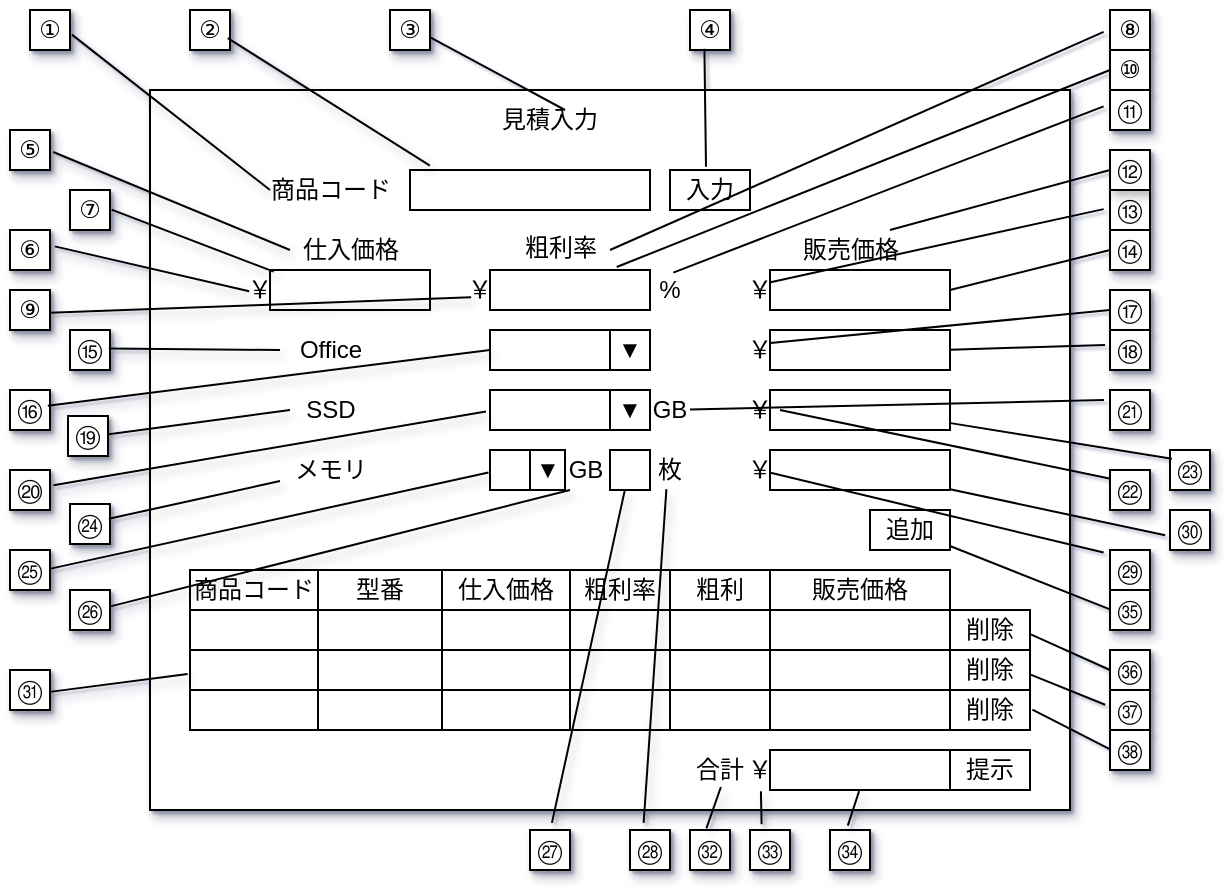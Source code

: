 <mxfile version="15.6.8" type="device"><diagram id="-0Ov3nPBQ35cwhIOGVOA" name="見積画面"><mxGraphModel dx="910" dy="503" grid="1" gridSize="10" guides="0" tooltips="1" connect="0" arrows="0" fold="1" page="1" pageScale="1" pageWidth="827" pageHeight="1169" math="0" shadow="1"><root><mxCell id="0"/><object label="背景" id="eYTryUa2pfiXz0CCvSNq-202"><mxCell style="locked=1;" parent="0"/></object><mxCell id="eYTryUa2pfiXz0CCvSNq-207" value="" style="rounded=0;whiteSpace=wrap;html=1;shadow=1;" parent="eYTryUa2pfiXz0CCvSNq-202" vertex="1"><mxGeometry x="80" y="50" width="460" height="360" as="geometry"/></mxCell><object label="パーツ" id="1"><mxCell style="locked=1;" parent="0"/></object><mxCell id="eYTryUa2pfiXz0CCvSNq-2" value="&lt;div&gt;見積入力&lt;/div&gt;" style="text;html=1;strokeColor=none;fillColor=none;align=center;verticalAlign=middle;whiteSpace=wrap;rounded=0;" parent="1" vertex="1"><mxGeometry x="250" y="50" width="60" height="30" as="geometry"/></mxCell><mxCell id="eYTryUa2pfiXz0CCvSNq-4" value="&lt;div&gt;商品コード&lt;/div&gt;" style="text;html=1;align=center;verticalAlign=middle;resizable=0;points=[];autosize=1;strokeColor=none;fillColor=none;" parent="1" vertex="1"><mxGeometry x="130" y="90" width="80" height="20" as="geometry"/></mxCell><mxCell id="eYTryUa2pfiXz0CCvSNq-5" value="&lt;div&gt;Office&lt;/div&gt;" style="text;html=1;align=center;verticalAlign=middle;resizable=0;points=[];autosize=1;strokeColor=none;fillColor=none;" parent="1" vertex="1"><mxGeometry x="145" y="170" width="50" height="20" as="geometry"/></mxCell><mxCell id="eYTryUa2pfiXz0CCvSNq-6" value="&lt;div&gt;SSD&lt;/div&gt;" style="text;html=1;align=center;verticalAlign=middle;resizable=0;points=[];autosize=1;strokeColor=none;fillColor=none;" parent="1" vertex="1"><mxGeometry x="150" y="200" width="40" height="20" as="geometry"/></mxCell><mxCell id="eYTryUa2pfiXz0CCvSNq-7" value="メモリ" style="text;html=1;align=center;verticalAlign=middle;resizable=0;points=[];autosize=1;strokeColor=none;fillColor=none;" parent="1" vertex="1"><mxGeometry x="145" y="230" width="50" height="20" as="geometry"/></mxCell><mxCell id="eYTryUa2pfiXz0CCvSNq-8" value="" style="rounded=0;whiteSpace=wrap;html=1;" parent="1" vertex="1"><mxGeometry x="210" y="90" width="120" height="20" as="geometry"/></mxCell><mxCell id="eYTryUa2pfiXz0CCvSNq-9" value="入力" style="rounded=0;whiteSpace=wrap;html=1;" parent="1" vertex="1"><mxGeometry x="340" y="90" width="40" height="20" as="geometry"/></mxCell><mxCell id="eYTryUa2pfiXz0CCvSNq-10" value="仕入価格" style="text;html=1;align=center;verticalAlign=middle;resizable=0;points=[];autosize=1;strokeColor=none;fillColor=none;" parent="1" vertex="1"><mxGeometry x="150" y="120" width="60" height="20" as="geometry"/></mxCell><mxCell id="eYTryUa2pfiXz0CCvSNq-11" value="粗利率" style="text;html=1;align=center;verticalAlign=middle;resizable=0;points=[];autosize=1;strokeColor=none;fillColor=none;" parent="1" vertex="1"><mxGeometry x="260" y="119" width="50" height="20" as="geometry"/></mxCell><mxCell id="eYTryUa2pfiXz0CCvSNq-12" value="&lt;div&gt;販売価格&lt;/div&gt;" style="text;html=1;align=center;verticalAlign=middle;resizable=0;points=[];autosize=1;strokeColor=none;fillColor=none;" parent="1" vertex="1"><mxGeometry x="400" y="120" width="60" height="20" as="geometry"/></mxCell><mxCell id="eYTryUa2pfiXz0CCvSNq-13" value="" style="rounded=0;whiteSpace=wrap;html=1;" parent="1" vertex="1"><mxGeometry x="140" y="140" width="80" height="20" as="geometry"/></mxCell><mxCell id="eYTryUa2pfiXz0CCvSNq-14" value="" style="rounded=0;whiteSpace=wrap;html=1;" parent="1" vertex="1"><mxGeometry x="250" y="140" width="80" height="20" as="geometry"/></mxCell><mxCell id="eYTryUa2pfiXz0CCvSNq-15" value="" style="rounded=0;whiteSpace=wrap;html=1;" parent="1" vertex="1"><mxGeometry x="390" y="140" width="90" height="20" as="geometry"/></mxCell><mxCell id="eYTryUa2pfiXz0CCvSNq-17" value="￥" style="text;html=1;strokeColor=none;fillColor=none;align=center;verticalAlign=middle;whiteSpace=wrap;rounded=0;" parent="1" vertex="1"><mxGeometry x="240" y="140" width="10" height="20" as="geometry"/></mxCell><mxCell id="eYTryUa2pfiXz0CCvSNq-18" value="￥" style="text;html=1;strokeColor=none;fillColor=none;align=center;verticalAlign=middle;whiteSpace=wrap;rounded=0;" parent="1" vertex="1"><mxGeometry x="380" y="140" width="10" height="20" as="geometry"/></mxCell><mxCell id="eYTryUa2pfiXz0CCvSNq-19" value="%" style="text;html=1;strokeColor=none;fillColor=none;align=center;verticalAlign=middle;whiteSpace=wrap;rounded=0;" parent="1" vertex="1"><mxGeometry x="330" y="140" width="20" height="20" as="geometry"/></mxCell><mxCell id="eYTryUa2pfiXz0CCvSNq-28" value="" style="rounded=0;whiteSpace=wrap;html=1;" parent="1" vertex="1"><mxGeometry x="250" y="170" width="80" height="20" as="geometry"/></mxCell><mxCell id="eYTryUa2pfiXz0CCvSNq-20" value="▼" style="rounded=0;whiteSpace=wrap;html=1;" parent="1" vertex="1"><mxGeometry x="310" y="170" width="20" height="20" as="geometry"/></mxCell><mxCell id="eYTryUa2pfiXz0CCvSNq-32" value="" style="rounded=0;whiteSpace=wrap;html=1;" parent="1" vertex="1"><mxGeometry x="390" y="170" width="90" height="20" as="geometry"/></mxCell><mxCell id="eYTryUa2pfiXz0CCvSNq-33" value="￥" style="text;html=1;strokeColor=none;fillColor=none;align=center;verticalAlign=middle;whiteSpace=wrap;rounded=0;" parent="1" vertex="1"><mxGeometry x="380" y="170" width="10" height="20" as="geometry"/></mxCell><mxCell id="eYTryUa2pfiXz0CCvSNq-34" value="" style="rounded=0;whiteSpace=wrap;html=1;" parent="1" vertex="1"><mxGeometry x="390" y="200" width="90" height="20" as="geometry"/></mxCell><mxCell id="eYTryUa2pfiXz0CCvSNq-35" value="￥" style="text;html=1;strokeColor=none;fillColor=none;align=center;verticalAlign=middle;whiteSpace=wrap;rounded=0;" parent="1" vertex="1"><mxGeometry x="380" y="200" width="10" height="20" as="geometry"/></mxCell><mxCell id="eYTryUa2pfiXz0CCvSNq-36" value="" style="rounded=0;whiteSpace=wrap;html=1;" parent="1" vertex="1"><mxGeometry x="390" y="230" width="90" height="20" as="geometry"/></mxCell><mxCell id="eYTryUa2pfiXz0CCvSNq-37" value="￥" style="text;html=1;strokeColor=none;fillColor=none;align=center;verticalAlign=middle;whiteSpace=wrap;rounded=0;" parent="1" vertex="1"><mxGeometry x="380" y="230" width="10" height="20" as="geometry"/></mxCell><mxCell id="eYTryUa2pfiXz0CCvSNq-38" value="" style="rounded=0;whiteSpace=wrap;html=1;" parent="1" vertex="1"><mxGeometry x="250" y="200" width="80" height="20" as="geometry"/></mxCell><mxCell id="eYTryUa2pfiXz0CCvSNq-39" value="▼" style="rounded=0;whiteSpace=wrap;html=1;" parent="1" vertex="1"><mxGeometry x="310" y="200" width="20" height="20" as="geometry"/></mxCell><mxCell id="eYTryUa2pfiXz0CCvSNq-40" value="" style="rounded=0;whiteSpace=wrap;html=1;" parent="1" vertex="1"><mxGeometry x="250" y="230" width="37.5" height="20" as="geometry"/></mxCell><mxCell id="eYTryUa2pfiXz0CCvSNq-41" value="▼" style="rounded=0;whiteSpace=wrap;html=1;" parent="1" vertex="1"><mxGeometry x="270" y="230" width="17.5" height="20" as="geometry"/></mxCell><mxCell id="eYTryUa2pfiXz0CCvSNq-59" value="" style="shape=table;html=1;whiteSpace=wrap;startSize=0;container=1;collapsible=0;childLayout=tableLayout;" parent="1" vertex="1"><mxGeometry x="100" y="290" width="190" height="80" as="geometry"/></mxCell><mxCell id="eYTryUa2pfiXz0CCvSNq-64" value="" style="shape=partialRectangle;html=1;whiteSpace=wrap;collapsible=0;dropTarget=0;pointerEvents=0;fillColor=none;top=0;left=0;bottom=0;right=0;points=[[0,0.5],[1,0.5]];portConstraint=eastwest;" parent="eYTryUa2pfiXz0CCvSNq-59" vertex="1"><mxGeometry width="190" height="20" as="geometry"/></mxCell><mxCell id="eYTryUa2pfiXz0CCvSNq-65" value="&lt;div&gt;商品コード&lt;/div&gt;" style="shape=partialRectangle;html=1;whiteSpace=wrap;connectable=0;fillColor=none;top=0;left=0;bottom=0;right=0;overflow=hidden;pointerEvents=1;" parent="eYTryUa2pfiXz0CCvSNq-64" vertex="1"><mxGeometry width="64" height="20" as="geometry"><mxRectangle width="64" height="20" as="alternateBounds"/></mxGeometry></mxCell><mxCell id="eYTryUa2pfiXz0CCvSNq-66" value="型番" style="shape=partialRectangle;html=1;whiteSpace=wrap;connectable=0;fillColor=none;top=0;left=0;bottom=0;right=0;overflow=hidden;pointerEvents=1;" parent="eYTryUa2pfiXz0CCvSNq-64" vertex="1"><mxGeometry x="64" width="62" height="20" as="geometry"><mxRectangle width="62" height="20" as="alternateBounds"/></mxGeometry></mxCell><mxCell id="eYTryUa2pfiXz0CCvSNq-67" value="&lt;div&gt;仕入価格&lt;/div&gt;" style="shape=partialRectangle;html=1;whiteSpace=wrap;connectable=0;fillColor=none;top=0;left=0;bottom=0;right=0;overflow=hidden;pointerEvents=1;" parent="eYTryUa2pfiXz0CCvSNq-64" vertex="1"><mxGeometry x="126" width="64" height="20" as="geometry"><mxRectangle width="64" height="20" as="alternateBounds"/></mxGeometry></mxCell><mxCell id="eYTryUa2pfiXz0CCvSNq-98" value="" style="shape=partialRectangle;html=1;whiteSpace=wrap;collapsible=0;dropTarget=0;pointerEvents=0;fillColor=none;top=0;left=0;bottom=0;right=0;points=[[0,0.5],[1,0.5]];portConstraint=eastwest;" parent="eYTryUa2pfiXz0CCvSNq-59" vertex="1"><mxGeometry y="20" width="190" height="20" as="geometry"/></mxCell><mxCell id="eYTryUa2pfiXz0CCvSNq-99" value="" style="shape=partialRectangle;html=1;whiteSpace=wrap;connectable=0;fillColor=none;top=0;left=0;bottom=0;right=0;overflow=hidden;pointerEvents=1;" parent="eYTryUa2pfiXz0CCvSNq-98" vertex="1"><mxGeometry width="64" height="20" as="geometry"><mxRectangle width="64" height="20" as="alternateBounds"/></mxGeometry></mxCell><mxCell id="eYTryUa2pfiXz0CCvSNq-100" value="" style="shape=partialRectangle;html=1;whiteSpace=wrap;connectable=0;fillColor=none;top=0;left=0;bottom=0;right=0;overflow=hidden;pointerEvents=1;" parent="eYTryUa2pfiXz0CCvSNq-98" vertex="1"><mxGeometry x="64" width="62" height="20" as="geometry"><mxRectangle width="62" height="20" as="alternateBounds"/></mxGeometry></mxCell><mxCell id="eYTryUa2pfiXz0CCvSNq-101" value="" style="shape=partialRectangle;html=1;whiteSpace=wrap;connectable=0;fillColor=none;top=0;left=0;bottom=0;right=0;overflow=hidden;pointerEvents=1;" parent="eYTryUa2pfiXz0CCvSNq-98" vertex="1"><mxGeometry x="126" width="64" height="20" as="geometry"><mxRectangle width="64" height="20" as="alternateBounds"/></mxGeometry></mxCell><mxCell id="eYTryUa2pfiXz0CCvSNq-60" value="" style="shape=partialRectangle;html=1;whiteSpace=wrap;collapsible=0;dropTarget=0;pointerEvents=0;fillColor=none;top=0;left=0;bottom=0;right=0;points=[[0,0.5],[1,0.5]];portConstraint=eastwest;" parent="eYTryUa2pfiXz0CCvSNq-59" vertex="1"><mxGeometry y="40" width="190" height="20" as="geometry"/></mxCell><mxCell id="eYTryUa2pfiXz0CCvSNq-61" value="" style="shape=partialRectangle;html=1;whiteSpace=wrap;connectable=0;fillColor=none;top=0;left=0;bottom=0;right=0;overflow=hidden;pointerEvents=1;" parent="eYTryUa2pfiXz0CCvSNq-60" vertex="1"><mxGeometry width="64" height="20" as="geometry"><mxRectangle width="64" height="20" as="alternateBounds"/></mxGeometry></mxCell><mxCell id="eYTryUa2pfiXz0CCvSNq-62" value="" style="shape=partialRectangle;html=1;whiteSpace=wrap;connectable=0;fillColor=none;top=0;left=0;bottom=0;right=0;overflow=hidden;pointerEvents=1;" parent="eYTryUa2pfiXz0CCvSNq-60" vertex="1"><mxGeometry x="64" width="62" height="20" as="geometry"><mxRectangle width="62" height="20" as="alternateBounds"/></mxGeometry></mxCell><mxCell id="eYTryUa2pfiXz0CCvSNq-63" value="" style="shape=partialRectangle;html=1;whiteSpace=wrap;connectable=0;fillColor=none;top=0;left=0;bottom=0;right=0;overflow=hidden;pointerEvents=1;" parent="eYTryUa2pfiXz0CCvSNq-60" vertex="1"><mxGeometry x="126" width="64" height="20" as="geometry"><mxRectangle width="64" height="20" as="alternateBounds"/></mxGeometry></mxCell><mxCell id="eYTryUa2pfiXz0CCvSNq-68" value="" style="shape=partialRectangle;html=1;whiteSpace=wrap;collapsible=0;dropTarget=0;pointerEvents=0;fillColor=none;top=0;left=0;bottom=0;right=0;points=[[0,0.5],[1,0.5]];portConstraint=eastwest;" parent="eYTryUa2pfiXz0CCvSNq-59" vertex="1"><mxGeometry y="60" width="190" height="20" as="geometry"/></mxCell><mxCell id="eYTryUa2pfiXz0CCvSNq-69" value="" style="shape=partialRectangle;html=1;whiteSpace=wrap;connectable=0;fillColor=none;top=0;left=0;bottom=0;right=0;overflow=hidden;pointerEvents=1;" parent="eYTryUa2pfiXz0CCvSNq-68" vertex="1"><mxGeometry width="64" height="20" as="geometry"><mxRectangle width="64" height="20" as="alternateBounds"/></mxGeometry></mxCell><mxCell id="eYTryUa2pfiXz0CCvSNq-70" value="" style="shape=partialRectangle;html=1;whiteSpace=wrap;connectable=0;fillColor=none;top=0;left=0;bottom=0;right=0;overflow=hidden;pointerEvents=1;" parent="eYTryUa2pfiXz0CCvSNq-68" vertex="1"><mxGeometry x="64" width="62" height="20" as="geometry"><mxRectangle width="62" height="20" as="alternateBounds"/></mxGeometry></mxCell><mxCell id="eYTryUa2pfiXz0CCvSNq-71" value="" style="shape=partialRectangle;html=1;whiteSpace=wrap;connectable=0;fillColor=none;top=0;left=0;bottom=0;right=0;overflow=hidden;pointerEvents=1;" parent="eYTryUa2pfiXz0CCvSNq-68" vertex="1"><mxGeometry x="126" width="64" height="20" as="geometry"><mxRectangle width="64" height="20" as="alternateBounds"/></mxGeometry></mxCell><mxCell id="eYTryUa2pfiXz0CCvSNq-128" value="" style="shape=table;html=1;whiteSpace=wrap;startSize=0;container=1;collapsible=0;childLayout=tableLayout;" parent="1" vertex="1"><mxGeometry x="290" y="290" width="190" height="80" as="geometry"/></mxCell><mxCell id="eYTryUa2pfiXz0CCvSNq-129" value="" style="shape=partialRectangle;html=1;whiteSpace=wrap;collapsible=0;dropTarget=0;pointerEvents=0;fillColor=none;top=0;left=0;bottom=0;right=0;points=[[0,0.5],[1,0.5]];portConstraint=eastwest;" parent="eYTryUa2pfiXz0CCvSNq-128" vertex="1"><mxGeometry width="190" height="20" as="geometry"/></mxCell><mxCell id="eYTryUa2pfiXz0CCvSNq-130" value="粗利率" style="shape=partialRectangle;html=1;whiteSpace=wrap;connectable=0;fillColor=none;top=0;left=0;bottom=0;right=0;overflow=hidden;pointerEvents=1;" parent="eYTryUa2pfiXz0CCvSNq-129" vertex="1"><mxGeometry width="50" height="20" as="geometry"><mxRectangle width="50" height="20" as="alternateBounds"/></mxGeometry></mxCell><mxCell id="eYTryUa2pfiXz0CCvSNq-131" value="粗利" style="shape=partialRectangle;html=1;whiteSpace=wrap;connectable=0;fillColor=none;top=0;left=0;bottom=0;right=0;overflow=hidden;pointerEvents=1;" parent="eYTryUa2pfiXz0CCvSNq-129" vertex="1"><mxGeometry x="50" width="50" height="20" as="geometry"><mxRectangle width="50" height="20" as="alternateBounds"/></mxGeometry></mxCell><mxCell id="eYTryUa2pfiXz0CCvSNq-132" value="販売価格" style="shape=partialRectangle;html=1;whiteSpace=wrap;connectable=0;fillColor=none;top=0;left=0;bottom=0;right=0;overflow=hidden;pointerEvents=1;" parent="eYTryUa2pfiXz0CCvSNq-129" vertex="1"><mxGeometry x="100" width="90" height="20" as="geometry"><mxRectangle width="90" height="20" as="alternateBounds"/></mxGeometry></mxCell><mxCell id="eYTryUa2pfiXz0CCvSNq-133" value="" style="shape=partialRectangle;html=1;whiteSpace=wrap;collapsible=0;dropTarget=0;pointerEvents=0;fillColor=none;top=0;left=0;bottom=0;right=0;points=[[0,0.5],[1,0.5]];portConstraint=eastwest;" parent="eYTryUa2pfiXz0CCvSNq-128" vertex="1"><mxGeometry y="20" width="190" height="20" as="geometry"/></mxCell><mxCell id="eYTryUa2pfiXz0CCvSNq-134" value="" style="shape=partialRectangle;html=1;whiteSpace=wrap;connectable=0;fillColor=none;top=0;left=0;bottom=0;right=0;overflow=hidden;pointerEvents=1;" parent="eYTryUa2pfiXz0CCvSNq-133" vertex="1"><mxGeometry width="50" height="20" as="geometry"><mxRectangle width="50" height="20" as="alternateBounds"/></mxGeometry></mxCell><mxCell id="eYTryUa2pfiXz0CCvSNq-135" value="" style="shape=partialRectangle;html=1;whiteSpace=wrap;connectable=0;fillColor=none;top=0;left=0;bottom=0;right=0;overflow=hidden;pointerEvents=1;" parent="eYTryUa2pfiXz0CCvSNq-133" vertex="1"><mxGeometry x="50" width="50" height="20" as="geometry"><mxRectangle width="50" height="20" as="alternateBounds"/></mxGeometry></mxCell><mxCell id="eYTryUa2pfiXz0CCvSNq-136" value="" style="shape=partialRectangle;html=1;whiteSpace=wrap;connectable=0;fillColor=none;top=0;left=0;bottom=0;right=0;overflow=hidden;pointerEvents=1;" parent="eYTryUa2pfiXz0CCvSNq-133" vertex="1"><mxGeometry x="100" width="90" height="20" as="geometry"><mxRectangle width="90" height="20" as="alternateBounds"/></mxGeometry></mxCell><mxCell id="eYTryUa2pfiXz0CCvSNq-137" value="" style="shape=partialRectangle;html=1;whiteSpace=wrap;collapsible=0;dropTarget=0;pointerEvents=0;fillColor=none;top=0;left=0;bottom=0;right=0;points=[[0,0.5],[1,0.5]];portConstraint=eastwest;" parent="eYTryUa2pfiXz0CCvSNq-128" vertex="1"><mxGeometry y="40" width="190" height="20" as="geometry"/></mxCell><mxCell id="eYTryUa2pfiXz0CCvSNq-138" value="" style="shape=partialRectangle;html=1;whiteSpace=wrap;connectable=0;fillColor=none;top=0;left=0;bottom=0;right=0;overflow=hidden;pointerEvents=1;" parent="eYTryUa2pfiXz0CCvSNq-137" vertex="1"><mxGeometry width="50" height="20" as="geometry"><mxRectangle width="50" height="20" as="alternateBounds"/></mxGeometry></mxCell><mxCell id="eYTryUa2pfiXz0CCvSNq-139" value="" style="shape=partialRectangle;html=1;whiteSpace=wrap;connectable=0;fillColor=none;top=0;left=0;bottom=0;right=0;overflow=hidden;pointerEvents=1;" parent="eYTryUa2pfiXz0CCvSNq-137" vertex="1"><mxGeometry x="50" width="50" height="20" as="geometry"><mxRectangle width="50" height="20" as="alternateBounds"/></mxGeometry></mxCell><mxCell id="eYTryUa2pfiXz0CCvSNq-140" value="" style="shape=partialRectangle;html=1;whiteSpace=wrap;connectable=0;fillColor=none;top=0;left=0;bottom=0;right=0;overflow=hidden;pointerEvents=1;" parent="eYTryUa2pfiXz0CCvSNq-137" vertex="1"><mxGeometry x="100" width="90" height="20" as="geometry"><mxRectangle width="90" height="20" as="alternateBounds"/></mxGeometry></mxCell><mxCell id="eYTryUa2pfiXz0CCvSNq-141" value="" style="shape=partialRectangle;html=1;whiteSpace=wrap;collapsible=0;dropTarget=0;pointerEvents=0;fillColor=none;top=0;left=0;bottom=0;right=0;points=[[0,0.5],[1,0.5]];portConstraint=eastwest;" parent="eYTryUa2pfiXz0CCvSNq-128" vertex="1"><mxGeometry y="60" width="190" height="20" as="geometry"/></mxCell><mxCell id="eYTryUa2pfiXz0CCvSNq-142" value="" style="shape=partialRectangle;html=1;whiteSpace=wrap;connectable=0;fillColor=none;top=0;left=0;bottom=0;right=0;overflow=hidden;pointerEvents=1;" parent="eYTryUa2pfiXz0CCvSNq-141" vertex="1"><mxGeometry width="50" height="20" as="geometry"><mxRectangle width="50" height="20" as="alternateBounds"/></mxGeometry></mxCell><mxCell id="eYTryUa2pfiXz0CCvSNq-143" value="" style="shape=partialRectangle;html=1;whiteSpace=wrap;connectable=0;fillColor=none;top=0;left=0;bottom=0;right=0;overflow=hidden;pointerEvents=1;" parent="eYTryUa2pfiXz0CCvSNq-141" vertex="1"><mxGeometry x="50" width="50" height="20" as="geometry"><mxRectangle width="50" height="20" as="alternateBounds"/></mxGeometry></mxCell><mxCell id="eYTryUa2pfiXz0CCvSNq-144" value="" style="shape=partialRectangle;html=1;whiteSpace=wrap;connectable=0;fillColor=none;top=0;left=0;bottom=0;right=0;overflow=hidden;pointerEvents=1;" parent="eYTryUa2pfiXz0CCvSNq-141" vertex="1"><mxGeometry x="100" width="90" height="20" as="geometry"><mxRectangle width="90" height="20" as="alternateBounds"/></mxGeometry></mxCell><mxCell id="eYTryUa2pfiXz0CCvSNq-146" value="合計" style="text;html=1;strokeColor=none;fillColor=none;align=center;verticalAlign=middle;whiteSpace=wrap;rounded=0;" parent="1" vertex="1"><mxGeometry x="350" y="380" width="30" height="20" as="geometry"/></mxCell><mxCell id="eYTryUa2pfiXz0CCvSNq-147" value="" style="rounded=0;whiteSpace=wrap;html=1;" parent="1" vertex="1"><mxGeometry x="390" y="380" width="90" height="20" as="geometry"/></mxCell><mxCell id="eYTryUa2pfiXz0CCvSNq-150" value="￥" style="text;html=1;strokeColor=none;fillColor=none;align=center;verticalAlign=middle;whiteSpace=wrap;rounded=0;" parent="1" vertex="1"><mxGeometry x="380" y="380" width="10" height="20" as="geometry"/></mxCell><mxCell id="eYTryUa2pfiXz0CCvSNq-152" value="GB" style="text;html=1;strokeColor=none;fillColor=none;align=center;verticalAlign=middle;whiteSpace=wrap;rounded=0;" parent="1" vertex="1"><mxGeometry x="330" y="200" width="20" height="20" as="geometry"/></mxCell><mxCell id="eYTryUa2pfiXz0CCvSNq-153" value="枚" style="text;html=1;strokeColor=none;fillColor=none;align=center;verticalAlign=middle;whiteSpace=wrap;rounded=0;" parent="1" vertex="1"><mxGeometry x="330" y="230" width="20" height="20" as="geometry"/></mxCell><mxCell id="eYTryUa2pfiXz0CCvSNq-155" value="" style="rounded=0;whiteSpace=wrap;html=1;" parent="1" vertex="1"><mxGeometry x="310" y="230" width="20" height="20" as="geometry"/></mxCell><mxCell id="eYTryUa2pfiXz0CCvSNq-159" value="GB" style="text;html=1;strokeColor=none;fillColor=none;align=center;verticalAlign=middle;whiteSpace=wrap;rounded=0;" parent="1" vertex="1"><mxGeometry x="287.5" y="230" width="20" height="20" as="geometry"/></mxCell><mxCell id="eYTryUa2pfiXz0CCvSNq-16" value="￥" style="text;html=1;strokeColor=none;fillColor=none;align=center;verticalAlign=middle;whiteSpace=wrap;rounded=0;" parent="1" vertex="1"><mxGeometry x="130" y="140" width="10" height="20" as="geometry"/></mxCell><mxCell id="8I_ROSzSqiyH3dXBf1Dt-1" value="&lt;div&gt;削除&lt;/div&gt;" style="rounded=0;whiteSpace=wrap;html=1;" parent="1" vertex="1"><mxGeometry x="480" y="310" width="40" height="20" as="geometry"/></mxCell><mxCell id="8I_ROSzSqiyH3dXBf1Dt-2" value="&lt;div&gt;削除&lt;/div&gt;" style="rounded=0;whiteSpace=wrap;html=1;" parent="1" vertex="1"><mxGeometry x="480" y="330" width="40" height="20" as="geometry"/></mxCell><mxCell id="8I_ROSzSqiyH3dXBf1Dt-3" value="&lt;div&gt;削除&lt;/div&gt;" style="rounded=0;whiteSpace=wrap;html=1;" parent="1" vertex="1"><mxGeometry x="480" y="350" width="40" height="20" as="geometry"/></mxCell><mxCell id="8I_ROSzSqiyH3dXBf1Dt-10" value="&lt;div&gt;追加&lt;/div&gt;" style="rounded=0;whiteSpace=wrap;html=1;" parent="1" vertex="1"><mxGeometry x="440" y="260" width="40" height="20" as="geometry"/></mxCell><mxCell id="zf17994pS7ql2T0KgbWy-1" value="提示" style="rounded=0;whiteSpace=wrap;html=1;" parent="1" vertex="1"><mxGeometry x="480" y="380" width="40" height="20" as="geometry"/></mxCell><object label="矢印" id="eYTryUa2pfiXz0CCvSNq-208"><mxCell style="locked=1;" parent="0"/></object><mxCell id="eYTryUa2pfiXz0CCvSNq-522" value="③" style="whiteSpace=wrap;html=1;aspect=fixed;shadow=1;" parent="eYTryUa2pfiXz0CCvSNq-208" vertex="1"><mxGeometry x="200" y="10" width="20" height="20" as="geometry"/></mxCell><mxCell id="eYTryUa2pfiXz0CCvSNq-523" value="④" style="whiteSpace=wrap;html=1;aspect=fixed;shadow=1;" parent="eYTryUa2pfiXz0CCvSNq-208" vertex="1"><mxGeometry x="350" y="10" width="20" height="20" as="geometry"/></mxCell><mxCell id="eYTryUa2pfiXz0CCvSNq-524" value="②" style="whiteSpace=wrap;html=1;aspect=fixed;shadow=1;" parent="eYTryUa2pfiXz0CCvSNq-208" vertex="1"><mxGeometry x="100" y="10" width="20" height="20" as="geometry"/></mxCell><mxCell id="eYTryUa2pfiXz0CCvSNq-525" value="①" style="whiteSpace=wrap;html=1;aspect=fixed;shadow=1;" parent="eYTryUa2pfiXz0CCvSNq-208" vertex="1"><mxGeometry x="20" y="10" width="20" height="20" as="geometry"/></mxCell><mxCell id="eYTryUa2pfiXz0CCvSNq-526" value="⑤" style="whiteSpace=wrap;html=1;aspect=fixed;shadow=1;" parent="eYTryUa2pfiXz0CCvSNq-208" vertex="1"><mxGeometry x="10" y="70" width="20" height="20" as="geometry"/></mxCell><mxCell id="eYTryUa2pfiXz0CCvSNq-527" value="⑦" style="whiteSpace=wrap;html=1;aspect=fixed;shadow=1;" parent="eYTryUa2pfiXz0CCvSNq-208" vertex="1"><mxGeometry x="40" y="100" width="20" height="20" as="geometry"/></mxCell><mxCell id="eYTryUa2pfiXz0CCvSNq-528" value="⑥" style="whiteSpace=wrap;html=1;aspect=fixed;shadow=1;" parent="eYTryUa2pfiXz0CCvSNq-208" vertex="1"><mxGeometry x="10" y="120" width="20" height="20" as="geometry"/></mxCell><mxCell id="eYTryUa2pfiXz0CCvSNq-529" value="⑨" style="whiteSpace=wrap;html=1;aspect=fixed;shadow=1;" parent="eYTryUa2pfiXz0CCvSNq-208" vertex="1"><mxGeometry x="10" y="150" width="20" height="20" as="geometry"/></mxCell><mxCell id="eYTryUa2pfiXz0CCvSNq-530" value="" style="endArrow=none;html=1;rounded=0;entryX=1.02;entryY=0.69;entryDx=0;entryDy=0;entryPerimeter=0;" parent="eYTryUa2pfiXz0CCvSNq-208" target="eYTryUa2pfiXz0CCvSNq-522" edge="1"><mxGeometry width="50" height="50" relative="1" as="geometry"><mxPoint x="287.5" y="60" as="sourcePoint"/><mxPoint x="200" y="20" as="targetPoint"/></mxGeometry></mxCell><mxCell id="eYTryUa2pfiXz0CCvSNq-531" value="" style="endArrow=none;html=1;rounded=0;shadow=1;entryX=1.048;entryY=0.616;entryDx=0;entryDy=0;entryPerimeter=0;" parent="eYTryUa2pfiXz0CCvSNq-208" target="eYTryUa2pfiXz0CCvSNq-525" edge="1"><mxGeometry width="50" height="50" relative="1" as="geometry"><mxPoint x="140" y="100" as="sourcePoint"/><mxPoint x="52.5" y="60" as="targetPoint"/></mxGeometry></mxCell><mxCell id="eYTryUa2pfiXz0CCvSNq-532" value="" style="endArrow=none;html=1;rounded=0;shadow=1;exitX=0.083;exitY=-0.107;exitDx=0;exitDy=0;exitPerimeter=0;entryX=0.945;entryY=0.702;entryDx=0;entryDy=0;entryPerimeter=0;" parent="eYTryUa2pfiXz0CCvSNq-208" target="eYTryUa2pfiXz0CCvSNq-524" edge="1"><mxGeometry width="50" height="50" relative="1" as="geometry"><mxPoint x="219.96" y="87.86" as="sourcePoint"/><mxPoint x="122.5" y="30" as="targetPoint"/></mxGeometry></mxCell><mxCell id="eYTryUa2pfiXz0CCvSNq-533" value="" style="endArrow=none;html=1;rounded=0;exitX=0.45;exitY=-0.079;exitDx=0;exitDy=0;exitPerimeter=0;entryX=0.36;entryY=0.97;entryDx=0;entryDy=0;entryPerimeter=0;" parent="eYTryUa2pfiXz0CCvSNq-208" source="eYTryUa2pfiXz0CCvSNq-9" target="eYTryUa2pfiXz0CCvSNq-523" edge="1"><mxGeometry width="50" height="50" relative="1" as="geometry"><mxPoint x="354.84" y="89.28" as="sourcePoint"/><mxPoint x="390.08" y="31.02" as="targetPoint"/></mxGeometry></mxCell><mxCell id="eYTryUa2pfiXz0CCvSNq-535" value="" style="endArrow=none;html=1;rounded=0;shadow=1;entryX=1.08;entryY=0.55;entryDx=0;entryDy=0;entryPerimeter=0;exitX=0;exitY=0.5;exitDx=0;exitDy=0;exitPerimeter=0;" parent="eYTryUa2pfiXz0CCvSNq-208" source="eYTryUa2pfiXz0CCvSNq-10" target="eYTryUa2pfiXz0CCvSNq-526" edge="1"><mxGeometry width="50" height="50" relative="1" as="geometry"><mxPoint x="150" y="128" as="sourcePoint"/><mxPoint x="70.96" y="80" as="targetPoint"/></mxGeometry></mxCell><mxCell id="eYTryUa2pfiXz0CCvSNq-536" value="" style="endArrow=none;html=1;rounded=0;shadow=1;entryX=1.04;entryY=0.49;entryDx=0;entryDy=0;entryPerimeter=0;exitX=1.183;exitY=0.042;exitDx=0;exitDy=0;exitPerimeter=0;" parent="eYTryUa2pfiXz0CCvSNq-208" source="eYTryUa2pfiXz0CCvSNq-16" target="eYTryUa2pfiXz0CCvSNq-527" edge="1"><mxGeometry width="50" height="50" relative="1" as="geometry"><mxPoint x="160" y="140" as="sourcePoint"/><mxPoint x="71.6" y="101" as="targetPoint"/></mxGeometry></mxCell><mxCell id="eYTryUa2pfiXz0CCvSNq-537" value="" style="endArrow=none;html=1;rounded=0;shadow=1;entryX=1.12;entryY=0.41;entryDx=0;entryDy=0;entryPerimeter=0;exitX=-0.04;exitY=0.53;exitDx=0;exitDy=0;exitPerimeter=0;" parent="eYTryUa2pfiXz0CCvSNq-208" source="eYTryUa2pfiXz0CCvSNq-16" target="eYTryUa2pfiXz0CCvSNq-528" edge="1"><mxGeometry width="50" height="50" relative="1" as="geometry"><mxPoint x="120" y="160" as="sourcePoint"/><mxPoint x="70.8" y="129.8" as="targetPoint"/></mxGeometry></mxCell><mxCell id="eYTryUa2pfiXz0CCvSNq-538" value="" style="endArrow=none;html=1;rounded=0;shadow=1;entryX=1;entryY=0.57;entryDx=0;entryDy=0;entryPerimeter=0;exitX=0.057;exitY=0.679;exitDx=0;exitDy=0;exitPerimeter=0;" parent="eYTryUa2pfiXz0CCvSNq-208" source="eYTryUa2pfiXz0CCvSNq-17" target="eYTryUa2pfiXz0CCvSNq-529" edge="1"><mxGeometry width="50" height="50" relative="1" as="geometry"><mxPoint x="139.6" y="160.6" as="sourcePoint"/><mxPoint x="72.4" y="158.2" as="targetPoint"/></mxGeometry></mxCell><mxCell id="eYTryUa2pfiXz0CCvSNq-539" value="" style="endArrow=none;html=1;rounded=0;exitX=1;exitY=0.55;exitDx=0;exitDy=0;exitPerimeter=0;entryX=-0.159;entryY=0.547;entryDx=0;entryDy=0;entryPerimeter=0;" parent="eYTryUa2pfiXz0CCvSNq-208" source="eYTryUa2pfiXz0CCvSNq-11" target="eYTryUa2pfiXz0CCvSNq-540" edge="1"><mxGeometry width="50" height="50" relative="1" as="geometry"><mxPoint x="540.0" y="111.4" as="sourcePoint"/><mxPoint x="520" y="80" as="targetPoint"/></mxGeometry></mxCell><mxCell id="eYTryUa2pfiXz0CCvSNq-540" value="⑧" style="whiteSpace=wrap;html=1;aspect=fixed;shadow=1;" parent="eYTryUa2pfiXz0CCvSNq-208" vertex="1"><mxGeometry x="560" y="10" width="20" height="20" as="geometry"/></mxCell><mxCell id="eYTryUa2pfiXz0CCvSNq-541" value="⑩" style="whiteSpace=wrap;html=1;aspect=fixed;shadow=1;" parent="eYTryUa2pfiXz0CCvSNq-208" vertex="1"><mxGeometry x="560" y="30" width="20" height="20" as="geometry"/></mxCell><mxCell id="eYTryUa2pfiXz0CCvSNq-542" value="" style="endArrow=none;html=1;rounded=0;exitX=0.792;exitY=-0.074;exitDx=0;exitDy=0;exitPerimeter=0;entryX=0;entryY=0.5;entryDx=0;entryDy=0;entryPerimeter=0;" parent="eYTryUa2pfiXz0CCvSNq-208" source="eYTryUa2pfiXz0CCvSNq-14" target="eYTryUa2pfiXz0CCvSNq-541" edge="1"><mxGeometry width="50" height="50" relative="1" as="geometry"><mxPoint x="350" y="149.06" as="sourcePoint"/><mxPoint x="576.82" y="90.0" as="targetPoint"/></mxGeometry></mxCell><mxCell id="eYTryUa2pfiXz0CCvSNq-543" value="⑪" style="whiteSpace=wrap;html=1;aspect=fixed;shadow=1;" parent="eYTryUa2pfiXz0CCvSNq-208" vertex="1"><mxGeometry x="560" y="50" width="20" height="20" as="geometry"/></mxCell><mxCell id="eYTryUa2pfiXz0CCvSNq-544" value="⑬" style="whiteSpace=wrap;html=1;aspect=fixed;shadow=1;" parent="eYTryUa2pfiXz0CCvSNq-208" vertex="1"><mxGeometry x="560" y="100" width="20" height="20" as="geometry"/></mxCell><mxCell id="eYTryUa2pfiXz0CCvSNq-545" value="" style="endArrow=none;html=1;rounded=0;entryX=-0.159;entryY=0.409;entryDx=0;entryDy=0;entryPerimeter=0;exitX=0.583;exitY=0.064;exitDx=0;exitDy=0;exitPerimeter=0;" parent="eYTryUa2pfiXz0CCvSNq-208" source="eYTryUa2pfiXz0CCvSNq-19" target="eYTryUa2pfiXz0CCvSNq-543" edge="1"><mxGeometry width="50" height="50" relative="1" as="geometry"><mxPoint x="340" y="150" as="sourcePoint"/><mxPoint x="550" y="80" as="targetPoint"/></mxGeometry></mxCell><mxCell id="eYTryUa2pfiXz0CCvSNq-546" value="" style="endArrow=none;html=1;rounded=0;exitX=1.028;exitY=0.305;exitDx=0;exitDy=0;exitPerimeter=0;entryX=-0.159;entryY=0.478;entryDx=0;entryDy=0;entryPerimeter=0;" parent="eYTryUa2pfiXz0CCvSNq-208" source="eYTryUa2pfiXz0CCvSNq-18" target="eYTryUa2pfiXz0CCvSNq-544" edge="1"><mxGeometry width="50" height="50" relative="1" as="geometry"><mxPoint x="439.98" y="130" as="sourcePoint"/><mxPoint x="546.82" y="98.18" as="targetPoint"/></mxGeometry></mxCell><mxCell id="eYTryUa2pfiXz0CCvSNq-547" value="⑭" style="whiteSpace=wrap;html=1;aspect=fixed;shadow=1;" parent="eYTryUa2pfiXz0CCvSNq-208" vertex="1"><mxGeometry x="560" y="120" width="20" height="20" as="geometry"/></mxCell><mxCell id="eYTryUa2pfiXz0CCvSNq-548" value="" style="endArrow=none;html=1;rounded=0;exitX=1;exitY=0.5;exitDx=0;exitDy=0;exitPerimeter=0;entryX=0;entryY=0.5;entryDx=0;entryDy=0;entryPerimeter=0;" parent="eYTryUa2pfiXz0CCvSNq-208" source="eYTryUa2pfiXz0CCvSNq-15" target="eYTryUa2pfiXz0CCvSNq-547" edge="1"><mxGeometry width="50" height="50" relative="1" as="geometry"><mxPoint x="410.28" y="156.1" as="sourcePoint"/><mxPoint x="546.82" y="119.56" as="targetPoint"/></mxGeometry></mxCell><mxCell id="eYTryUa2pfiXz0CCvSNq-549" value="⑰" style="whiteSpace=wrap;html=1;aspect=fixed;shadow=1;" parent="eYTryUa2pfiXz0CCvSNq-208" vertex="1"><mxGeometry x="560" y="150" width="20" height="20" as="geometry"/></mxCell><mxCell id="eYTryUa2pfiXz0CCvSNq-550" value="⑱" style="whiteSpace=wrap;html=1;aspect=fixed;shadow=1;" parent="eYTryUa2pfiXz0CCvSNq-208" vertex="1"><mxGeometry x="560" y="170" width="20" height="20" as="geometry"/></mxCell><mxCell id="eYTryUa2pfiXz0CCvSNq-551" value="" style="endArrow=none;html=1;rounded=0;entryX=0;entryY=0.5;entryDx=0;entryDy=0;entryPerimeter=0;exitX=1.028;exitY=0.322;exitDx=0;exitDy=0;exitPerimeter=0;" parent="eYTryUa2pfiXz0CCvSNq-208" source="eYTryUa2pfiXz0CCvSNq-33" target="eYTryUa2pfiXz0CCvSNq-549" edge="1"><mxGeometry width="50" height="50" relative="1" as="geometry"><mxPoint x="620.0" y="120" as="sourcePoint"/><mxPoint x="620.4" y="58.6" as="targetPoint"/></mxGeometry></mxCell><mxCell id="eYTryUa2pfiXz0CCvSNq-552" value="" style="endArrow=none;html=1;rounded=0;entryX=-0.124;entryY=0.374;entryDx=0;entryDy=0;entryPerimeter=0;exitX=1.003;exitY=0.495;exitDx=0;exitDy=0;exitPerimeter=0;" parent="eYTryUa2pfiXz0CCvSNq-208" source="eYTryUa2pfiXz0CCvSNq-32" target="eYTryUa2pfiXz0CCvSNq-550" edge="1"><mxGeometry width="50" height="50" relative="1" as="geometry"><mxPoint x="410.28" y="186.44" as="sourcePoint"/><mxPoint x="550" y="180" as="targetPoint"/></mxGeometry></mxCell><mxCell id="eYTryUa2pfiXz0CCvSNq-553" value="㉒" style="whiteSpace=wrap;html=1;aspect=fixed;shadow=1;" parent="eYTryUa2pfiXz0CCvSNq-208" vertex="1"><mxGeometry x="560" y="240" width="20" height="20" as="geometry"/></mxCell><mxCell id="eYTryUa2pfiXz0CCvSNq-554" value="㉓" style="whiteSpace=wrap;html=1;aspect=fixed;shadow=1;" parent="eYTryUa2pfiXz0CCvSNq-208" vertex="1"><mxGeometry x="590" y="230" width="20" height="20" as="geometry"/></mxCell><mxCell id="eYTryUa2pfiXz0CCvSNq-555" value="" style="endArrow=none;html=1;rounded=0;entryX=0.014;entryY=0.219;entryDx=0;entryDy=0;entryPerimeter=0;" parent="eYTryUa2pfiXz0CCvSNq-208" target="eYTryUa2pfiXz0CCvSNq-553" edge="1"><mxGeometry width="50" height="50" relative="1" as="geometry"><mxPoint x="395" y="210" as="sourcePoint"/><mxPoint x="620.4" y="58.6" as="targetPoint"/></mxGeometry></mxCell><mxCell id="eYTryUa2pfiXz0CCvSNq-556" value="" style="endArrow=none;html=1;rounded=0;entryX=0.048;entryY=0.219;entryDx=0;entryDy=0;entryPerimeter=0;exitX=0.995;exitY=0.822;exitDx=0;exitDy=0;exitPerimeter=0;" parent="eYTryUa2pfiXz0CCvSNq-208" source="eYTryUa2pfiXz0CCvSNq-34" target="eYTryUa2pfiXz0CCvSNq-554" edge="1"><mxGeometry width="50" height="50" relative="1" as="geometry"><mxPoint x="400.0" y="240.0" as="sourcePoint"/><mxPoint x="537.94" y="246.2" as="targetPoint"/></mxGeometry></mxCell><mxCell id="eYTryUa2pfiXz0CCvSNq-557" value="㉙" style="whiteSpace=wrap;html=1;aspect=fixed;shadow=1;" parent="eYTryUa2pfiXz0CCvSNq-208" vertex="1"><mxGeometry x="560" y="280" width="20" height="20" as="geometry"/></mxCell><mxCell id="eYTryUa2pfiXz0CCvSNq-558" value="㉚" style="whiteSpace=wrap;html=1;aspect=fixed;shadow=1;" parent="eYTryUa2pfiXz0CCvSNq-208" vertex="1"><mxGeometry x="590" y="260" width="20" height="20" as="geometry"/></mxCell><mxCell id="eYTryUa2pfiXz0CCvSNq-559" value="" style="endArrow=none;html=1;rounded=0;entryX=-0.159;entryY=0.064;entryDx=0;entryDy=0;entryPerimeter=0;exitX=1.033;exitY=0.571;exitDx=0;exitDy=0;exitPerimeter=0;" parent="eYTryUa2pfiXz0CCvSNq-208" source="eYTryUa2pfiXz0CCvSNq-37" target="eYTryUa2pfiXz0CCvSNq-557" edge="1"><mxGeometry width="50" height="50" relative="1" as="geometry"><mxPoint x="620.0" y="120" as="sourcePoint"/><mxPoint x="620.4" y="58.6" as="targetPoint"/></mxGeometry></mxCell><mxCell id="eYTryUa2pfiXz0CCvSNq-560" value="" style="endArrow=none;html=1;rounded=0;entryX=-0.12;entryY=0.63;entryDx=0;entryDy=0;entryPerimeter=0;" parent="eYTryUa2pfiXz0CCvSNq-208" source="eYTryUa2pfiXz0CCvSNq-36" target="eYTryUa2pfiXz0CCvSNq-558" edge="1"><mxGeometry width="50" height="50" relative="1" as="geometry"><mxPoint x="410.28" y="247.14" as="sourcePoint"/><mxPoint x="570" y="270" as="targetPoint"/></mxGeometry></mxCell><mxCell id="eYTryUa2pfiXz0CCvSNq-561" value="⑮" style="whiteSpace=wrap;html=1;aspect=fixed;shadow=1;" parent="eYTryUa2pfiXz0CCvSNq-208" vertex="1"><mxGeometry x="40" y="170" width="20" height="20" as="geometry"/></mxCell><mxCell id="eYTryUa2pfiXz0CCvSNq-562" value="" style="endArrow=none;html=1;rounded=0;shadow=1;entryX=0.971;entryY=0.464;entryDx=0;entryDy=0;entryPerimeter=0;exitX=0;exitY=0.5;exitDx=0;exitDy=0;exitPerimeter=0;" parent="eYTryUa2pfiXz0CCvSNq-208" source="eYTryUa2pfiXz0CCvSNq-5" target="eYTryUa2pfiXz0CCvSNq-561" edge="1"><mxGeometry width="50" height="50" relative="1" as="geometry"><mxPoint x="139.6" y="160.6" as="sourcePoint"/><mxPoint x="72.4" y="158.2" as="targetPoint"/></mxGeometry></mxCell><mxCell id="eYTryUa2pfiXz0CCvSNq-563" value="⑯" style="whiteSpace=wrap;html=1;aspect=fixed;shadow=1;" parent="eYTryUa2pfiXz0CCvSNq-208" vertex="1"><mxGeometry x="10" y="200" width="20" height="20" as="geometry"/></mxCell><mxCell id="eYTryUa2pfiXz0CCvSNq-564" value="" style="endArrow=none;html=1;rounded=0;shadow=1;entryX=0.945;entryY=0.391;entryDx=0;entryDy=0;entryPerimeter=0;exitX=0;exitY=0.5;exitDx=0;exitDy=0;exitPerimeter=0;" parent="eYTryUa2pfiXz0CCvSNq-208" source="eYTryUa2pfiXz0CCvSNq-28" target="eYTryUa2pfiXz0CCvSNq-563" edge="1"><mxGeometry width="50" height="50" relative="1" as="geometry"><mxPoint x="164.04" y="210" as="sourcePoint"/><mxPoint x="80.0" y="235.42" as="targetPoint"/></mxGeometry></mxCell><mxCell id="eYTryUa2pfiXz0CCvSNq-565" value="" style="endArrow=none;html=1;rounded=0;shadow=1;entryX=0.457;entryY=-0.021;entryDx=0;entryDy=0;entryPerimeter=0;exitX=0;exitY=0.5;exitDx=0;exitDy=0;exitPerimeter=0;" parent="eYTryUa2pfiXz0CCvSNq-208" source="eYTryUa2pfiXz0CCvSNq-6" target="eYTryUa2pfiXz0CCvSNq-566" edge="1"><mxGeometry width="50" height="50" relative="1" as="geometry"><mxPoint x="257.84" y="182.32" as="sourcePoint"/><mxPoint x="68.9" y="247.82" as="targetPoint"/></mxGeometry></mxCell><mxCell id="eYTryUa2pfiXz0CCvSNq-566" value="⑲" style="whiteSpace=wrap;html=1;aspect=fixed;shadow=1;direction=south;" parent="eYTryUa2pfiXz0CCvSNq-208" vertex="1"><mxGeometry x="39" y="213" width="20" height="20" as="geometry"/></mxCell><mxCell id="eYTryUa2pfiXz0CCvSNq-567" value="⑳" style="whiteSpace=wrap;html=1;aspect=fixed;shadow=1;direction=south;" parent="eYTryUa2pfiXz0CCvSNq-208" vertex="1"><mxGeometry x="10" y="240" width="20" height="20" as="geometry"/></mxCell><mxCell id="eYTryUa2pfiXz0CCvSNq-568" value="" style="endArrow=none;html=1;rounded=0;shadow=1;entryX=0.379;entryY=-0.086;entryDx=0;entryDy=0;entryPerimeter=0;exitX=-0.025;exitY=0.536;exitDx=0;exitDy=0;exitPerimeter=0;" parent="eYTryUa2pfiXz0CCvSNq-208" source="eYTryUa2pfiXz0CCvSNq-38" target="eYTryUa2pfiXz0CCvSNq-567" edge="1"><mxGeometry width="50" height="50" relative="1" as="geometry"><mxPoint x="160" y="220" as="sourcePoint"/><mxPoint x="71.66" y="232.66" as="targetPoint"/></mxGeometry></mxCell><mxCell id="eYTryUa2pfiXz0CCvSNq-569" value="㉔" style="whiteSpace=wrap;html=1;aspect=fixed;shadow=1;direction=south;" parent="eYTryUa2pfiXz0CCvSNq-208" vertex="1"><mxGeometry x="40" y="257" width="20" height="20" as="geometry"/></mxCell><mxCell id="eYTryUa2pfiXz0CCvSNq-570" value="" style="endArrow=none;html=1;rounded=0;shadow=1;entryX=0.371;entryY=0.029;entryDx=0;entryDy=0;entryPerimeter=0;" parent="eYTryUa2pfiXz0CCvSNq-208" source="eYTryUa2pfiXz0CCvSNq-7" target="eYTryUa2pfiXz0CCvSNq-569" edge="1"><mxGeometry width="50" height="50" relative="1" as="geometry"><mxPoint x="160" y="220" as="sourcePoint"/><mxPoint x="69.42" y="232.14" as="targetPoint"/></mxGeometry></mxCell><mxCell id="eYTryUa2pfiXz0CCvSNq-571" value="" style="endArrow=none;html=1;rounded=0;shadow=1;exitX=-0.02;exitY=0.564;exitDx=0;exitDy=0;exitPerimeter=0;entryX=0.478;entryY=0.038;entryDx=0;entryDy=0;entryPerimeter=0;" parent="eYTryUa2pfiXz0CCvSNq-208" source="eYTryUa2pfiXz0CCvSNq-40" target="eYTryUa2pfiXz0CCvSNq-572" edge="1"><mxGeometry width="50" height="50" relative="1" as="geometry"><mxPoint x="155" y="255.521" as="sourcePoint"/><mxPoint x="40" y="290" as="targetPoint"/></mxGeometry></mxCell><mxCell id="eYTryUa2pfiXz0CCvSNq-572" value="㉕" style="whiteSpace=wrap;html=1;aspect=fixed;shadow=1;direction=south;" parent="eYTryUa2pfiXz0CCvSNq-208" vertex="1"><mxGeometry x="10" y="280" width="20" height="20" as="geometry"/></mxCell><mxCell id="eYTryUa2pfiXz0CCvSNq-573" value="㉖" style="whiteSpace=wrap;html=1;aspect=fixed;shadow=1;direction=south;" parent="eYTryUa2pfiXz0CCvSNq-208" vertex="1"><mxGeometry x="40" y="300" width="20" height="20" as="geometry"/></mxCell><mxCell id="eYTryUa2pfiXz0CCvSNq-574" value="" style="endArrow=none;html=1;rounded=0;shadow=1;entryX=0.409;entryY=-0.014;entryDx=0;entryDy=0;entryPerimeter=0;exitX=0.125;exitY=1;exitDx=0;exitDy=0;exitPerimeter=0;" parent="eYTryUa2pfiXz0CCvSNq-208" source="eYTryUa2pfiXz0CCvSNq-159" target="eYTryUa2pfiXz0CCvSNq-573" edge="1"><mxGeometry width="50" height="50" relative="1" as="geometry"><mxPoint x="145.58" y="290.001" as="sourcePoint"/><mxPoint x="60.0" y="308.9" as="targetPoint"/></mxGeometry></mxCell><mxCell id="eYTryUa2pfiXz0CCvSNq-575" value="㉛" style="whiteSpace=wrap;html=1;aspect=fixed;shadow=1;direction=south;" parent="eYTryUa2pfiXz0CCvSNq-208" vertex="1"><mxGeometry x="10" y="340" width="20" height="20" as="geometry"/></mxCell><mxCell id="eYTryUa2pfiXz0CCvSNq-576" value="" style="endArrow=none;html=1;rounded=0;shadow=1;entryX=0.547;entryY=0.003;entryDx=0;entryDy=0;entryPerimeter=0;exitX=-0.006;exitY=0.598;exitDx=0;exitDy=0;exitPerimeter=0;" parent="eYTryUa2pfiXz0CCvSNq-208" source="eYTryUa2pfiXz0CCvSNq-60" target="eYTryUa2pfiXz0CCvSNq-575" edge="1"><mxGeometry width="50" height="50" relative="1" as="geometry"><mxPoint x="155" y="255.521" as="sourcePoint"/><mxPoint x="69.42" y="274.42" as="targetPoint"/></mxGeometry></mxCell><mxCell id="eYTryUa2pfiXz0CCvSNq-577" value="㉗" style="whiteSpace=wrap;html=1;aspect=fixed;shadow=1;direction=south;" parent="eYTryUa2pfiXz0CCvSNq-208" vertex="1"><mxGeometry x="270" y="420" width="20" height="20" as="geometry"/></mxCell><mxCell id="eYTryUa2pfiXz0CCvSNq-578" value="" style="endArrow=none;html=1;rounded=0;shadow=1;entryX=-0.178;entryY=0.452;entryDx=0;entryDy=0;entryPerimeter=0;exitX=0.376;exitY=0.978;exitDx=0;exitDy=0;exitPerimeter=0;" parent="eYTryUa2pfiXz0CCvSNq-208" source="eYTryUa2pfiXz0CCvSNq-155" target="eYTryUa2pfiXz0CCvSNq-577" edge="1"><mxGeometry width="50" height="50" relative="1" as="geometry"><mxPoint x="155" y="255.521" as="sourcePoint"/><mxPoint x="69.42" y="274.42" as="targetPoint"/></mxGeometry></mxCell><mxCell id="eYTryUa2pfiXz0CCvSNq-579" value="㉘" style="whiteSpace=wrap;html=1;aspect=fixed;shadow=1;direction=south;" parent="eYTryUa2pfiXz0CCvSNq-208" vertex="1"><mxGeometry x="320" y="420" width="20" height="20" as="geometry"/></mxCell><mxCell id="eYTryUa2pfiXz0CCvSNq-580" value="" style="endArrow=none;html=1;rounded=0;shadow=1;entryX=-0.178;entryY=0.659;entryDx=0;entryDy=0;entryPerimeter=0;exitX=0.41;exitY=0.978;exitDx=0;exitDy=0;exitPerimeter=0;" parent="eYTryUa2pfiXz0CCvSNq-208" source="eYTryUa2pfiXz0CCvSNq-153" target="eYTryUa2pfiXz0CCvSNq-579" edge="1"><mxGeometry width="50" height="50" relative="1" as="geometry"><mxPoint x="327.52" y="259.56" as="sourcePoint"/><mxPoint x="300.96" y="426.44" as="targetPoint"/></mxGeometry></mxCell><mxCell id="eYTryUa2pfiXz0CCvSNq-581" value="㉜" style="whiteSpace=wrap;html=1;aspect=fixed;shadow=1;direction=south;" parent="eYTryUa2pfiXz0CCvSNq-208" vertex="1"><mxGeometry x="350" y="420" width="20" height="20" as="geometry"/></mxCell><mxCell id="eYTryUa2pfiXz0CCvSNq-582" value="" style="endArrow=none;html=1;rounded=0;shadow=1;entryX=-0.04;entryY=0.59;entryDx=0;entryDy=0;entryPerimeter=0;exitX=0.515;exitY=0.926;exitDx=0;exitDy=0;exitPerimeter=0;" parent="eYTryUa2pfiXz0CCvSNq-208" source="eYTryUa2pfiXz0CCvSNq-146" target="eYTryUa2pfiXz0CCvSNq-581" edge="1"><mxGeometry width="50" height="50" relative="1" as="geometry"><mxPoint x="348.2" y="259.56" as="sourcePoint"/><mxPoint x="346.82" y="426.44" as="targetPoint"/></mxGeometry></mxCell><mxCell id="eYTryUa2pfiXz0CCvSNq-583" value="㉝" style="whiteSpace=wrap;html=1;aspect=fixed;shadow=1;direction=south;" parent="eYTryUa2pfiXz0CCvSNq-208" vertex="1"><mxGeometry x="380" y="420" width="20" height="20" as="geometry"/></mxCell><mxCell id="eYTryUa2pfiXz0CCvSNq-584" value="" style="endArrow=none;html=1;rounded=0;shadow=1;entryX=-0.143;entryY=0.71;entryDx=0;entryDy=0;entryPerimeter=0;exitX=0.545;exitY=1.029;exitDx=0;exitDy=0;exitPerimeter=0;" parent="eYTryUa2pfiXz0CCvSNq-208" source="eYTryUa2pfiXz0CCvSNq-150" target="eYTryUa2pfiXz0CCvSNq-583" edge="1"><mxGeometry width="50" height="50" relative="1" as="geometry"><mxPoint x="385.45" y="388.52" as="sourcePoint"/><mxPoint x="388.2" y="429.2" as="targetPoint"/></mxGeometry></mxCell><mxCell id="eYTryUa2pfiXz0CCvSNq-585" value="㉞" style="whiteSpace=wrap;html=1;aspect=fixed;shadow=1;direction=south;" parent="eYTryUa2pfiXz0CCvSNq-208" vertex="1"><mxGeometry x="420" y="420" width="20" height="20" as="geometry"/></mxCell><mxCell id="eYTryUa2pfiXz0CCvSNq-586" value="" style="endArrow=none;html=1;rounded=0;shadow=1;entryX=-0.109;entryY=0.555;entryDx=0;entryDy=0;entryPerimeter=0;exitX=0.495;exitY=1.029;exitDx=0;exitDy=0;exitPerimeter=0;" parent="eYTryUa2pfiXz0CCvSNq-208" source="eYTryUa2pfiXz0CCvSNq-147" target="eYTryUa2pfiXz0CCvSNq-585" edge="1"><mxGeometry width="50" height="50" relative="1" as="geometry"><mxPoint x="405.45" y="390.58" as="sourcePoint"/><mxPoint x="405.8" y="427.14" as="targetPoint"/></mxGeometry></mxCell><mxCell id="nycEh2morPDKff7b-ZzW-1" value="㉑" style="whiteSpace=wrap;html=1;aspect=fixed;shadow=1;" parent="eYTryUa2pfiXz0CCvSNq-208" vertex="1"><mxGeometry x="560" y="200" width="20" height="20" as="geometry"/></mxCell><mxCell id="nycEh2morPDKff7b-ZzW-2" value="" style="endArrow=none;html=1;rounded=0;entryX=-0.15;entryY=0.25;entryDx=0;entryDy=0;entryPerimeter=0;" parent="eYTryUa2pfiXz0CCvSNq-208" source="eYTryUa2pfiXz0CCvSNq-152" target="nycEh2morPDKff7b-ZzW-1" edge="1"><mxGeometry width="50" height="50" relative="1" as="geometry"><mxPoint x="477.335" y="260" as="sourcePoint"/><mxPoint x="546.82" y="285.42" as="targetPoint"/></mxGeometry></mxCell><mxCell id="nycEh2morPDKff7b-ZzW-3" value="⑫" style="whiteSpace=wrap;html=1;aspect=fixed;shadow=1;" parent="eYTryUa2pfiXz0CCvSNq-208" vertex="1"><mxGeometry x="560" y="80" width="20" height="20" as="geometry"/></mxCell><mxCell id="nycEh2morPDKff7b-ZzW-4" value="" style="endArrow=none;html=1;rounded=0;entryX=0;entryY=0.5;entryDx=0;entryDy=0;entryPerimeter=0;exitX=0.833;exitY=0;exitDx=0;exitDy=0;exitPerimeter=0;" parent="eYTryUa2pfiXz0CCvSNq-208" source="eYTryUa2pfiXz0CCvSNq-12" target="nycEh2morPDKff7b-ZzW-3" edge="1"><mxGeometry width="50" height="50" relative="1" as="geometry"><mxPoint x="351.66" y="151.28" as="sourcePoint"/><mxPoint x="546.82" y="68.18" as="targetPoint"/></mxGeometry></mxCell><mxCell id="8I_ROSzSqiyH3dXBf1Dt-4" value="㊱" style="whiteSpace=wrap;html=1;aspect=fixed;shadow=1;" parent="eYTryUa2pfiXz0CCvSNq-208" vertex="1"><mxGeometry x="560" y="330" width="20" height="20" as="geometry"/></mxCell><mxCell id="8I_ROSzSqiyH3dXBf1Dt-5" value="㊲" style="whiteSpace=wrap;html=1;aspect=fixed;shadow=1;" parent="eYTryUa2pfiXz0CCvSNq-208" vertex="1"><mxGeometry x="560" y="350" width="20" height="20" as="geometry"/></mxCell><mxCell id="8I_ROSzSqiyH3dXBf1Dt-6" value="&lt;div&gt;㊳&lt;/div&gt;" style="whiteSpace=wrap;html=1;aspect=fixed;shadow=1;" parent="eYTryUa2pfiXz0CCvSNq-208" vertex="1"><mxGeometry x="560" y="370" width="20" height="20" as="geometry"/></mxCell><mxCell id="8I_ROSzSqiyH3dXBf1Dt-7" value="" style="endArrow=none;html=1;rounded=0;entryX=0;entryY=0.5;entryDx=0;entryDy=0;entryPerimeter=0;exitX=1.01;exitY=0.61;exitDx=0;exitDy=0;exitPerimeter=0;" parent="eYTryUa2pfiXz0CCvSNq-208" source="8I_ROSzSqiyH3dXBf1Dt-1" target="8I_ROSzSqiyH3dXBf1Dt-4" edge="1"><mxGeometry width="50" height="50" relative="1" as="geometry"><mxPoint x="490" y="258.835" as="sourcePoint"/><mxPoint x="597.6" y="282.6" as="targetPoint"/></mxGeometry></mxCell><mxCell id="8I_ROSzSqiyH3dXBf1Dt-8" value="" style="endArrow=none;html=1;rounded=0;entryX=-0.12;entryY=0.37;entryDx=0;entryDy=0;entryPerimeter=0;exitX=1;exitY=0.61;exitDx=0;exitDy=0;exitPerimeter=0;" parent="eYTryUa2pfiXz0CCvSNq-208" source="8I_ROSzSqiyH3dXBf1Dt-2" target="8I_ROSzSqiyH3dXBf1Dt-5" edge="1"><mxGeometry width="50" height="50" relative="1" as="geometry"><mxPoint x="530.4" y="312.2" as="sourcePoint"/><mxPoint x="570" y="330" as="targetPoint"/></mxGeometry></mxCell><mxCell id="8I_ROSzSqiyH3dXBf1Dt-9" value="" style="endArrow=none;html=1;rounded=0;entryX=-0.02;entryY=0.47;entryDx=0;entryDy=0;entryPerimeter=0;exitX=1.03;exitY=0.49;exitDx=0;exitDy=0;exitPerimeter=0;" parent="eYTryUa2pfiXz0CCvSNq-208" source="8I_ROSzSqiyH3dXBf1Dt-3" target="8I_ROSzSqiyH3dXBf1Dt-6" edge="1"><mxGeometry width="50" height="50" relative="1" as="geometry"><mxPoint x="530" y="332.2" as="sourcePoint"/><mxPoint x="567.6" y="347.4" as="targetPoint"/></mxGeometry></mxCell><mxCell id="8I_ROSzSqiyH3dXBf1Dt-11" value="" style="endArrow=none;html=1;rounded=0;exitX=1;exitY=0.9;exitDx=0;exitDy=0;exitPerimeter=0;entryX=0;entryY=0.483;entryDx=0;entryDy=0;entryPerimeter=0;" parent="eYTryUa2pfiXz0CCvSNq-208" source="8I_ROSzSqiyH3dXBf1Dt-10" target="8I_ROSzSqiyH3dXBf1Dt-12" edge="1"><mxGeometry width="50" height="50" relative="1" as="geometry"><mxPoint x="410.33" y="251.42" as="sourcePoint"/><mxPoint x="560" y="310" as="targetPoint"/></mxGeometry></mxCell><mxCell id="8I_ROSzSqiyH3dXBf1Dt-12" value="㉟" style="whiteSpace=wrap;html=1;aspect=fixed;shadow=1;" parent="eYTryUa2pfiXz0CCvSNq-208" vertex="1"><mxGeometry x="560" y="300" width="20" height="20" as="geometry"/></mxCell></root></mxGraphModel></diagram></mxfile>